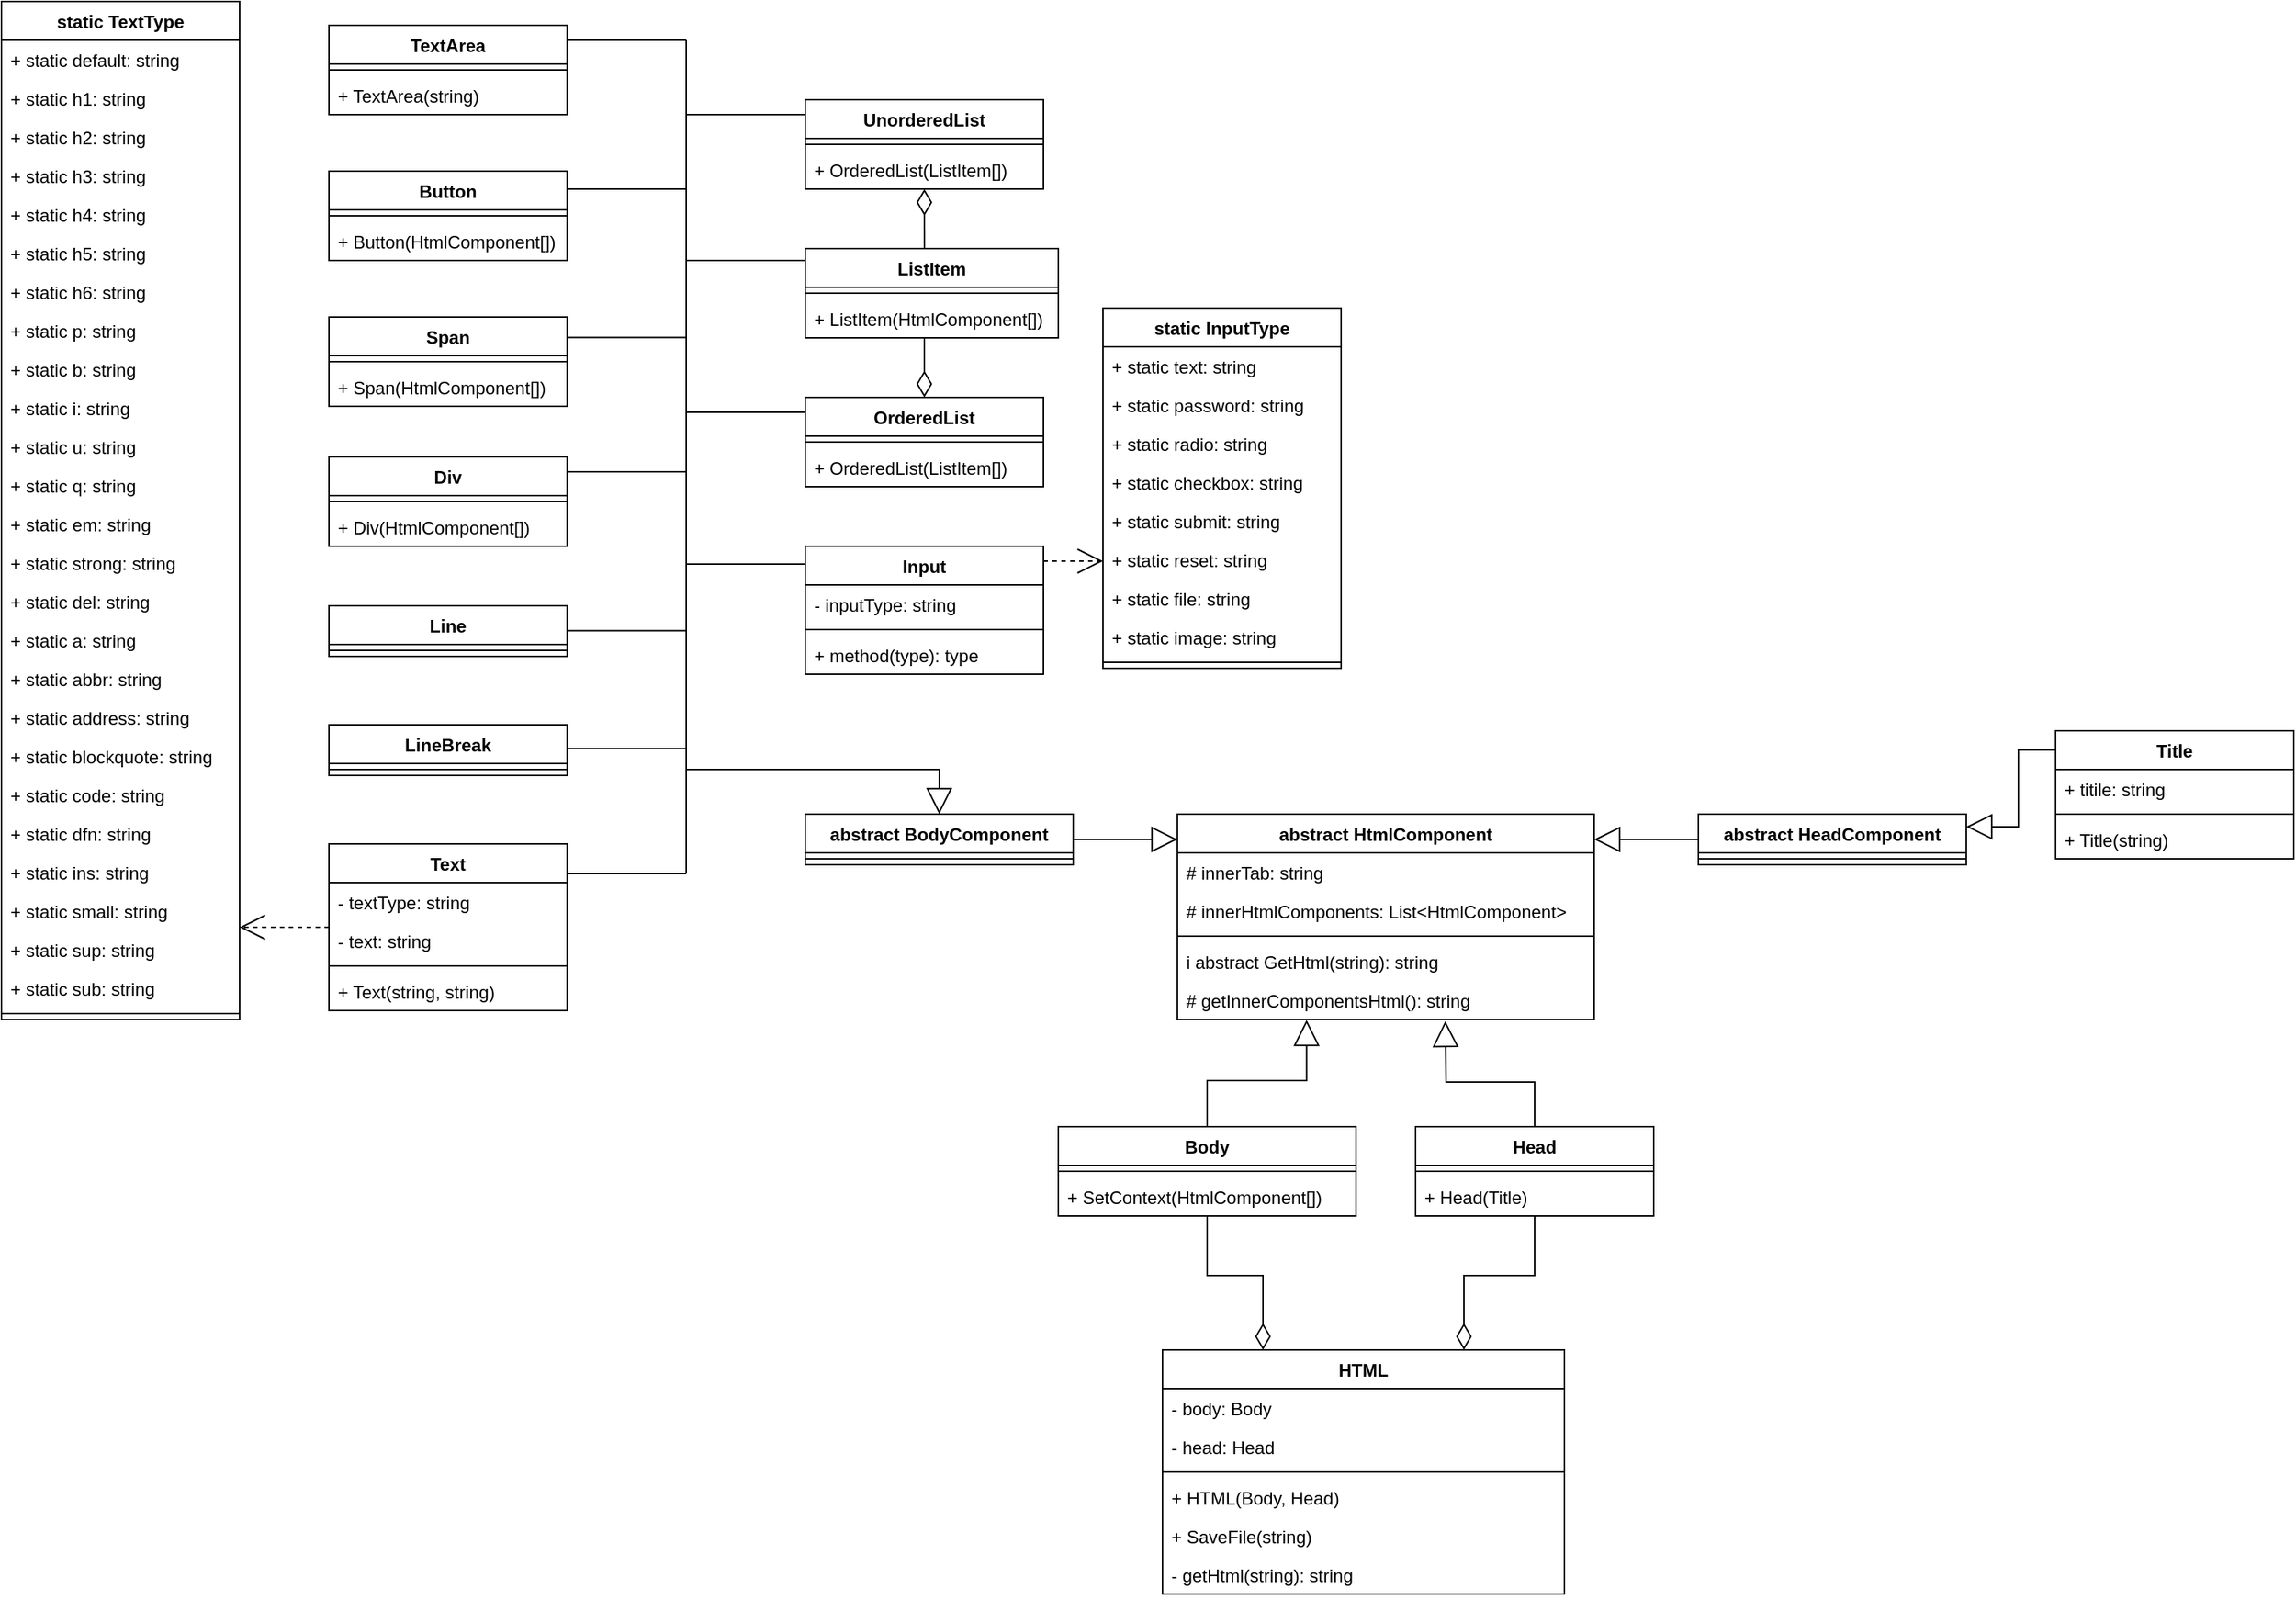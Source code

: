 <mxfile version="16.5.1" type="device"><diagram id="7qQ1JQrHntEopkOrLdUT" name="Страница 1"><mxGraphModel dx="1837" dy="1428" grid="1" gridSize="10" guides="1" tooltips="1" connect="1" arrows="1" fold="1" page="1" pageScale="1" pageWidth="3300" pageHeight="2339" math="0" shadow="0"><root><mxCell id="0"/><mxCell id="1" parent="0"/><mxCell id="wkUuDcJiOG_BlgrnTjRJ-1" value="HTML" style="swimlane;fontStyle=1;align=center;verticalAlign=top;childLayout=stackLayout;horizontal=1;startSize=26;horizontalStack=0;resizeParent=1;resizeParentMax=0;resizeLast=0;collapsible=1;marginBottom=0;" parent="1" vertex="1"><mxGeometry x="1640" y="1416" width="270" height="164" as="geometry"/></mxCell><mxCell id="wkUuDcJiOG_BlgrnTjRJ-2" value="- body: Body" style="text;strokeColor=none;fillColor=none;align=left;verticalAlign=top;spacingLeft=4;spacingRight=4;overflow=hidden;rotatable=0;points=[[0,0.5],[1,0.5]];portConstraint=eastwest;" parent="wkUuDcJiOG_BlgrnTjRJ-1" vertex="1"><mxGeometry y="26" width="270" height="26" as="geometry"/></mxCell><mxCell id="DT2rp2AE06CG0VpWR-Td-6" value="- head: Head" style="text;strokeColor=none;fillColor=none;align=left;verticalAlign=top;spacingLeft=4;spacingRight=4;overflow=hidden;rotatable=0;points=[[0,0.5],[1,0.5]];portConstraint=eastwest;" parent="wkUuDcJiOG_BlgrnTjRJ-1" vertex="1"><mxGeometry y="52" width="270" height="26" as="geometry"/></mxCell><mxCell id="wkUuDcJiOG_BlgrnTjRJ-3" value="" style="line;strokeWidth=1;fillColor=none;align=left;verticalAlign=middle;spacingTop=-1;spacingLeft=3;spacingRight=3;rotatable=0;labelPosition=right;points=[];portConstraint=eastwest;" parent="wkUuDcJiOG_BlgrnTjRJ-1" vertex="1"><mxGeometry y="78" width="270" height="8" as="geometry"/></mxCell><mxCell id="wkUuDcJiOG_BlgrnTjRJ-4" value="+ HTML(Body, Head)" style="text;strokeColor=none;fillColor=none;align=left;verticalAlign=top;spacingLeft=4;spacingRight=4;overflow=hidden;rotatable=0;points=[[0,0.5],[1,0.5]];portConstraint=eastwest;" parent="wkUuDcJiOG_BlgrnTjRJ-1" vertex="1"><mxGeometry y="86" width="270" height="26" as="geometry"/></mxCell><mxCell id="wkUuDcJiOG_BlgrnTjRJ-14" value="+ SaveFile(string)" style="text;strokeColor=none;fillColor=none;align=left;verticalAlign=top;spacingLeft=4;spacingRight=4;overflow=hidden;rotatable=0;points=[[0,0.5],[1,0.5]];portConstraint=eastwest;" parent="wkUuDcJiOG_BlgrnTjRJ-1" vertex="1"><mxGeometry y="112" width="270" height="26" as="geometry"/></mxCell><mxCell id="DT2rp2AE06CG0VpWR-Td-7" value="- getHtml(string): string" style="text;strokeColor=none;fillColor=none;align=left;verticalAlign=top;spacingLeft=4;spacingRight=4;overflow=hidden;rotatable=0;points=[[0,0.5],[1,0.5]];portConstraint=eastwest;" parent="wkUuDcJiOG_BlgrnTjRJ-1" vertex="1"><mxGeometry y="138" width="270" height="26" as="geometry"/></mxCell><mxCell id="wkUuDcJiOG_BlgrnTjRJ-5" value="abstract HtmlComponent" style="swimlane;fontStyle=1;align=center;verticalAlign=top;childLayout=stackLayout;horizontal=1;startSize=26;horizontalStack=0;resizeParent=1;resizeParentMax=0;resizeLast=0;collapsible=1;marginBottom=0;" parent="1" vertex="1"><mxGeometry x="1650" y="1056" width="280" height="138" as="geometry"/></mxCell><mxCell id="wkUuDcJiOG_BlgrnTjRJ-6" value="# innerTab: string" style="text;strokeColor=none;fillColor=none;align=left;verticalAlign=top;spacingLeft=4;spacingRight=4;overflow=hidden;rotatable=0;points=[[0,0.5],[1,0.5]];portConstraint=eastwest;" parent="wkUuDcJiOG_BlgrnTjRJ-5" vertex="1"><mxGeometry y="26" width="280" height="26" as="geometry"/></mxCell><mxCell id="DT2rp2AE06CG0VpWR-Td-3" value="# innerHtmlComponents: List&lt;HtmlComponent&gt;" style="text;strokeColor=none;fillColor=none;align=left;verticalAlign=top;spacingLeft=4;spacingRight=4;overflow=hidden;rotatable=0;points=[[0,0.5],[1,0.5]];portConstraint=eastwest;" parent="wkUuDcJiOG_BlgrnTjRJ-5" vertex="1"><mxGeometry y="52" width="280" height="26" as="geometry"/></mxCell><mxCell id="wkUuDcJiOG_BlgrnTjRJ-7" value="" style="line;strokeWidth=1;fillColor=none;align=left;verticalAlign=middle;spacingTop=-1;spacingLeft=3;spacingRight=3;rotatable=0;labelPosition=right;points=[];portConstraint=eastwest;" parent="wkUuDcJiOG_BlgrnTjRJ-5" vertex="1"><mxGeometry y="78" width="280" height="8" as="geometry"/></mxCell><mxCell id="wkUuDcJiOG_BlgrnTjRJ-8" value="i abstract GetHtml(string): string" style="text;strokeColor=none;fillColor=none;align=left;verticalAlign=top;spacingLeft=4;spacingRight=4;overflow=hidden;rotatable=0;points=[[0,0.5],[1,0.5]];portConstraint=eastwest;" parent="wkUuDcJiOG_BlgrnTjRJ-5" vertex="1"><mxGeometry y="86" width="280" height="26" as="geometry"/></mxCell><mxCell id="DT2rp2AE06CG0VpWR-Td-4" value="# getInnerComponentsHtml(): string" style="text;strokeColor=none;fillColor=none;align=left;verticalAlign=top;spacingLeft=4;spacingRight=4;overflow=hidden;rotatable=0;points=[[0,0.5],[1,0.5]];portConstraint=eastwest;" parent="wkUuDcJiOG_BlgrnTjRJ-5" vertex="1"><mxGeometry y="112" width="280" height="26" as="geometry"/></mxCell><mxCell id="wkUuDcJiOG_BlgrnTjRJ-9" value="Button" style="swimlane;fontStyle=1;align=center;verticalAlign=top;childLayout=stackLayout;horizontal=1;startSize=26;horizontalStack=0;resizeParent=1;resizeParentMax=0;resizeLast=0;collapsible=1;marginBottom=0;" parent="1" vertex="1"><mxGeometry x="1080" y="624" width="160" height="60" as="geometry"/></mxCell><mxCell id="wkUuDcJiOG_BlgrnTjRJ-11" value="" style="line;strokeWidth=1;fillColor=none;align=left;verticalAlign=middle;spacingTop=-1;spacingLeft=3;spacingRight=3;rotatable=0;labelPosition=right;points=[];portConstraint=eastwest;" parent="wkUuDcJiOG_BlgrnTjRJ-9" vertex="1"><mxGeometry y="26" width="160" height="8" as="geometry"/></mxCell><mxCell id="wkUuDcJiOG_BlgrnTjRJ-12" value="+ Button(HtmlComponent[])" style="text;strokeColor=none;fillColor=none;align=left;verticalAlign=top;spacingLeft=4;spacingRight=4;overflow=hidden;rotatable=0;points=[[0,0.5],[1,0.5]];portConstraint=eastwest;" parent="wkUuDcJiOG_BlgrnTjRJ-9" vertex="1"><mxGeometry y="34" width="160" height="26" as="geometry"/></mxCell><mxCell id="DT2rp2AE06CG0VpWR-Td-51" style="edgeStyle=orthogonalEdgeStyle;rounded=0;orthogonalLoop=1;jettySize=auto;html=1;entryX=0.25;entryY=0;entryDx=0;entryDy=0;endArrow=diamondThin;endFill=0;startSize=15;endSize=15;" parent="1" source="DT2rp2AE06CG0VpWR-Td-8" target="wkUuDcJiOG_BlgrnTjRJ-1" edge="1"><mxGeometry relative="1" as="geometry"/></mxCell><mxCell id="BFlzg-faqgpSAwEhUF11-7" style="edgeStyle=orthogonalEdgeStyle;rounded=0;orthogonalLoop=1;jettySize=auto;html=1;entryX=0.31;entryY=1.011;entryDx=0;entryDy=0;entryPerimeter=0;endArrow=block;endFill=0;startSize=15;endSize=15;" edge="1" parent="1" source="DT2rp2AE06CG0VpWR-Td-8" target="DT2rp2AE06CG0VpWR-Td-4"><mxGeometry relative="1" as="geometry"/></mxCell><mxCell id="DT2rp2AE06CG0VpWR-Td-8" value="Body" style="swimlane;fontStyle=1;align=center;verticalAlign=top;childLayout=stackLayout;horizontal=1;startSize=26;horizontalStack=0;resizeParent=1;resizeParentMax=0;resizeLast=0;collapsible=1;marginBottom=0;" parent="1" vertex="1"><mxGeometry x="1570" y="1266" width="200" height="60" as="geometry"/></mxCell><mxCell id="DT2rp2AE06CG0VpWR-Td-10" value="" style="line;strokeWidth=1;fillColor=none;align=left;verticalAlign=middle;spacingTop=-1;spacingLeft=3;spacingRight=3;rotatable=0;labelPosition=right;points=[];portConstraint=eastwest;" parent="DT2rp2AE06CG0VpWR-Td-8" vertex="1"><mxGeometry y="26" width="200" height="8" as="geometry"/></mxCell><mxCell id="DT2rp2AE06CG0VpWR-Td-11" value="+ SetContext(HtmlComponent[])" style="text;strokeColor=none;fillColor=none;align=left;verticalAlign=top;spacingLeft=4;spacingRight=4;overflow=hidden;rotatable=0;points=[[0,0.5],[1,0.5]];portConstraint=eastwest;" parent="DT2rp2AE06CG0VpWR-Td-8" vertex="1"><mxGeometry y="34" width="200" height="26" as="geometry"/></mxCell><mxCell id="DT2rp2AE06CG0VpWR-Td-52" style="edgeStyle=orthogonalEdgeStyle;rounded=0;orthogonalLoop=1;jettySize=auto;html=1;entryX=0.75;entryY=0;entryDx=0;entryDy=0;endArrow=diamondThin;endFill=0;startSize=15;endSize=15;" parent="1" source="DT2rp2AE06CG0VpWR-Td-13" target="wkUuDcJiOG_BlgrnTjRJ-1" edge="1"><mxGeometry relative="1" as="geometry"/></mxCell><mxCell id="BFlzg-faqgpSAwEhUF11-8" style="edgeStyle=orthogonalEdgeStyle;rounded=0;orthogonalLoop=1;jettySize=auto;html=1;endArrow=block;endFill=0;startSize=15;endSize=15;" edge="1" parent="1" source="DT2rp2AE06CG0VpWR-Td-13"><mxGeometry relative="1" as="geometry"><mxPoint x="1830" y="1195" as="targetPoint"/></mxGeometry></mxCell><mxCell id="DT2rp2AE06CG0VpWR-Td-13" value="Head" style="swimlane;fontStyle=1;align=center;verticalAlign=top;childLayout=stackLayout;horizontal=1;startSize=26;horizontalStack=0;resizeParent=1;resizeParentMax=0;resizeLast=0;collapsible=1;marginBottom=0;" parent="1" vertex="1"><mxGeometry x="1810" y="1266" width="160" height="60" as="geometry"/></mxCell><mxCell id="DT2rp2AE06CG0VpWR-Td-15" value="" style="line;strokeWidth=1;fillColor=none;align=left;verticalAlign=middle;spacingTop=-1;spacingLeft=3;spacingRight=3;rotatable=0;labelPosition=right;points=[];portConstraint=eastwest;" parent="DT2rp2AE06CG0VpWR-Td-13" vertex="1"><mxGeometry y="26" width="160" height="8" as="geometry"/></mxCell><mxCell id="cfumH8Me2yMOUJsv7lcW-88" value="+ Head(Title)" style="text;strokeColor=none;fillColor=none;align=left;verticalAlign=top;spacingLeft=4;spacingRight=4;overflow=hidden;rotatable=0;points=[[0,0.5],[1,0.5]];portConstraint=eastwest;" parent="DT2rp2AE06CG0VpWR-Td-13" vertex="1"><mxGeometry y="34" width="160" height="26" as="geometry"/></mxCell><mxCell id="BFlzg-faqgpSAwEhUF11-11" style="edgeStyle=orthogonalEdgeStyle;rounded=0;orthogonalLoop=1;jettySize=auto;html=1;entryX=1;entryY=0.923;entryDx=0;entryDy=0;entryPerimeter=0;endArrow=open;endFill=0;startSize=15;endSize=15;dashed=1;" edge="1" parent="1" source="DT2rp2AE06CG0VpWR-Td-37" target="cfumH8Me2yMOUJsv7lcW-59"><mxGeometry relative="1" as="geometry"/></mxCell><mxCell id="DT2rp2AE06CG0VpWR-Td-37" value="Text" style="swimlane;fontStyle=1;align=center;verticalAlign=top;childLayout=stackLayout;horizontal=1;startSize=26;horizontalStack=0;resizeParent=1;resizeParentMax=0;resizeLast=0;collapsible=1;marginBottom=0;" parent="1" vertex="1"><mxGeometry x="1080" y="1076" width="160" height="112" as="geometry"/></mxCell><mxCell id="DT2rp2AE06CG0VpWR-Td-38" value="- textType: string" style="text;strokeColor=none;fillColor=none;align=left;verticalAlign=top;spacingLeft=4;spacingRight=4;overflow=hidden;rotatable=0;points=[[0,0.5],[1,0.5]];portConstraint=eastwest;" parent="DT2rp2AE06CG0VpWR-Td-37" vertex="1"><mxGeometry y="26" width="160" height="26" as="geometry"/></mxCell><mxCell id="DT2rp2AE06CG0VpWR-Td-41" value="- text: string" style="text;strokeColor=none;fillColor=none;align=left;verticalAlign=top;spacingLeft=4;spacingRight=4;overflow=hidden;rotatable=0;points=[[0,0.5],[1,0.5]];portConstraint=eastwest;" parent="DT2rp2AE06CG0VpWR-Td-37" vertex="1"><mxGeometry y="52" width="160" height="26" as="geometry"/></mxCell><mxCell id="DT2rp2AE06CG0VpWR-Td-39" value="" style="line;strokeWidth=1;fillColor=none;align=left;verticalAlign=middle;spacingTop=-1;spacingLeft=3;spacingRight=3;rotatable=0;labelPosition=right;points=[];portConstraint=eastwest;" parent="DT2rp2AE06CG0VpWR-Td-37" vertex="1"><mxGeometry y="78" width="160" height="8" as="geometry"/></mxCell><mxCell id="DT2rp2AE06CG0VpWR-Td-40" value="+ Text(string, string)" style="text;strokeColor=none;fillColor=none;align=left;verticalAlign=top;spacingLeft=4;spacingRight=4;overflow=hidden;rotatable=0;points=[[0,0.5],[1,0.5]];portConstraint=eastwest;" parent="DT2rp2AE06CG0VpWR-Td-37" vertex="1"><mxGeometry y="86" width="160" height="26" as="geometry"/></mxCell><mxCell id="DT2rp2AE06CG0VpWR-Td-43" value="static TextType" style="swimlane;fontStyle=1;align=center;verticalAlign=top;childLayout=stackLayout;horizontal=1;startSize=26;horizontalStack=0;resizeParent=1;resizeParentMax=0;resizeLast=0;collapsible=1;marginBottom=0;" parent="1" vertex="1"><mxGeometry x="860" y="510" width="160" height="684" as="geometry"/></mxCell><mxCell id="cfumH8Me2yMOUJsv7lcW-2" value="+ static default: string" style="text;strokeColor=none;fillColor=none;align=left;verticalAlign=top;spacingLeft=4;spacingRight=4;overflow=hidden;rotatable=0;points=[[0,0.5],[1,0.5]];portConstraint=eastwest;" parent="DT2rp2AE06CG0VpWR-Td-43" vertex="1"><mxGeometry y="26" width="160" height="26" as="geometry"/></mxCell><mxCell id="cfumH8Me2yMOUJsv7lcW-27" value="+ static h1: string" style="text;strokeColor=none;fillColor=none;align=left;verticalAlign=top;spacingLeft=4;spacingRight=4;overflow=hidden;rotatable=0;points=[[0,0.5],[1,0.5]];portConstraint=eastwest;" parent="DT2rp2AE06CG0VpWR-Td-43" vertex="1"><mxGeometry y="52" width="160" height="26" as="geometry"/></mxCell><mxCell id="cfumH8Me2yMOUJsv7lcW-26" value="+ static h2: string" style="text;strokeColor=none;fillColor=none;align=left;verticalAlign=top;spacingLeft=4;spacingRight=4;overflow=hidden;rotatable=0;points=[[0,0.5],[1,0.5]];portConstraint=eastwest;" parent="DT2rp2AE06CG0VpWR-Td-43" vertex="1"><mxGeometry y="78" width="160" height="26" as="geometry"/></mxCell><mxCell id="cfumH8Me2yMOUJsv7lcW-25" value="+ static h3: string" style="text;strokeColor=none;fillColor=none;align=left;verticalAlign=top;spacingLeft=4;spacingRight=4;overflow=hidden;rotatable=0;points=[[0,0.5],[1,0.5]];portConstraint=eastwest;" parent="DT2rp2AE06CG0VpWR-Td-43" vertex="1"><mxGeometry y="104" width="160" height="26" as="geometry"/></mxCell><mxCell id="cfumH8Me2yMOUJsv7lcW-24" value="+ static h4: string" style="text;strokeColor=none;fillColor=none;align=left;verticalAlign=top;spacingLeft=4;spacingRight=4;overflow=hidden;rotatable=0;points=[[0,0.5],[1,0.5]];portConstraint=eastwest;" parent="DT2rp2AE06CG0VpWR-Td-43" vertex="1"><mxGeometry y="130" width="160" height="26" as="geometry"/></mxCell><mxCell id="cfumH8Me2yMOUJsv7lcW-23" value="+ static h5: string" style="text;strokeColor=none;fillColor=none;align=left;verticalAlign=top;spacingLeft=4;spacingRight=4;overflow=hidden;rotatable=0;points=[[0,0.5],[1,0.5]];portConstraint=eastwest;" parent="DT2rp2AE06CG0VpWR-Td-43" vertex="1"><mxGeometry y="156" width="160" height="26" as="geometry"/></mxCell><mxCell id="DT2rp2AE06CG0VpWR-Td-44" value="+ static h6: string" style="text;strokeColor=none;fillColor=none;align=left;verticalAlign=top;spacingLeft=4;spacingRight=4;overflow=hidden;rotatable=0;points=[[0,0.5],[1,0.5]];portConstraint=eastwest;" parent="DT2rp2AE06CG0VpWR-Td-43" vertex="1"><mxGeometry y="182" width="160" height="26" as="geometry"/></mxCell><mxCell id="DT2rp2AE06CG0VpWR-Td-47" value="+ static p: string" style="text;strokeColor=none;fillColor=none;align=left;verticalAlign=top;spacingLeft=4;spacingRight=4;overflow=hidden;rotatable=0;points=[[0,0.5],[1,0.5]];portConstraint=eastwest;" parent="DT2rp2AE06CG0VpWR-Td-43" vertex="1"><mxGeometry y="208" width="160" height="26" as="geometry"/></mxCell><mxCell id="cfumH8Me2yMOUJsv7lcW-7" value="+ static b: string" style="text;strokeColor=none;fillColor=none;align=left;verticalAlign=top;spacingLeft=4;spacingRight=4;overflow=hidden;rotatable=0;points=[[0,0.5],[1,0.5]];portConstraint=eastwest;" parent="DT2rp2AE06CG0VpWR-Td-43" vertex="1"><mxGeometry y="234" width="160" height="26" as="geometry"/></mxCell><mxCell id="cfumH8Me2yMOUJsv7lcW-58" value="+ static i: string" style="text;strokeColor=none;fillColor=none;align=left;verticalAlign=top;spacingLeft=4;spacingRight=4;overflow=hidden;rotatable=0;points=[[0,0.5],[1,0.5]];portConstraint=eastwest;" parent="DT2rp2AE06CG0VpWR-Td-43" vertex="1"><mxGeometry y="260" width="160" height="26" as="geometry"/></mxCell><mxCell id="cfumH8Me2yMOUJsv7lcW-71" value="+ static u: string" style="text;strokeColor=none;fillColor=none;align=left;verticalAlign=top;spacingLeft=4;spacingRight=4;overflow=hidden;rotatable=0;points=[[0,0.5],[1,0.5]];portConstraint=eastwest;" parent="DT2rp2AE06CG0VpWR-Td-43" vertex="1"><mxGeometry y="286" width="160" height="26" as="geometry"/></mxCell><mxCell id="cfumH8Me2yMOUJsv7lcW-31" value="+ static q: string" style="text;strokeColor=none;fillColor=none;align=left;verticalAlign=top;spacingLeft=4;spacingRight=4;overflow=hidden;rotatable=0;points=[[0,0.5],[1,0.5]];portConstraint=eastwest;" parent="DT2rp2AE06CG0VpWR-Td-43" vertex="1"><mxGeometry y="312" width="160" height="26" as="geometry"/></mxCell><mxCell id="DT2rp2AE06CG0VpWR-Td-48" value="+ static em: string" style="text;strokeColor=none;fillColor=none;align=left;verticalAlign=top;spacingLeft=4;spacingRight=4;overflow=hidden;rotatable=0;points=[[0,0.5],[1,0.5]];portConstraint=eastwest;" parent="DT2rp2AE06CG0VpWR-Td-43" vertex="1"><mxGeometry y="338" width="160" height="26" as="geometry"/></mxCell><mxCell id="cfumH8Me2yMOUJsv7lcW-60" value="+ static strong: string" style="text;strokeColor=none;fillColor=none;align=left;verticalAlign=top;spacingLeft=4;spacingRight=4;overflow=hidden;rotatable=0;points=[[0,0.5],[1,0.5]];portConstraint=eastwest;" parent="DT2rp2AE06CG0VpWR-Td-43" vertex="1"><mxGeometry y="364" width="160" height="26" as="geometry"/></mxCell><mxCell id="cfumH8Me2yMOUJsv7lcW-16" value="+ static del: string" style="text;strokeColor=none;fillColor=none;align=left;verticalAlign=top;spacingLeft=4;spacingRight=4;overflow=hidden;rotatable=0;points=[[0,0.5],[1,0.5]];portConstraint=eastwest;" parent="DT2rp2AE06CG0VpWR-Td-43" vertex="1"><mxGeometry y="390" width="160" height="26" as="geometry"/></mxCell><mxCell id="cfumH8Me2yMOUJsv7lcW-4" value="+ static a: string" style="text;strokeColor=none;fillColor=none;align=left;verticalAlign=top;spacingLeft=4;spacingRight=4;overflow=hidden;rotatable=0;points=[[0,0.5],[1,0.5]];portConstraint=eastwest;" parent="DT2rp2AE06CG0VpWR-Td-43" vertex="1"><mxGeometry y="416" width="160" height="26" as="geometry"/></mxCell><mxCell id="cfumH8Me2yMOUJsv7lcW-5" value="+ static abbr: string" style="text;strokeColor=none;fillColor=none;align=left;verticalAlign=top;spacingLeft=4;spacingRight=4;overflow=hidden;rotatable=0;points=[[0,0.5],[1,0.5]];portConstraint=eastwest;" parent="DT2rp2AE06CG0VpWR-Td-43" vertex="1"><mxGeometry y="442" width="160" height="26" as="geometry"/></mxCell><mxCell id="cfumH8Me2yMOUJsv7lcW-6" value="+ static address: string" style="text;strokeColor=none;fillColor=none;align=left;verticalAlign=top;spacingLeft=4;spacingRight=4;overflow=hidden;rotatable=0;points=[[0,0.5],[1,0.5]];portConstraint=eastwest;" parent="DT2rp2AE06CG0VpWR-Td-43" vertex="1"><mxGeometry y="468" width="160" height="26" as="geometry"/></mxCell><mxCell id="cfumH8Me2yMOUJsv7lcW-8" value="+ static blockquote: string" style="text;strokeColor=none;fillColor=none;align=left;verticalAlign=top;spacingLeft=4;spacingRight=4;overflow=hidden;rotatable=0;points=[[0,0.5],[1,0.5]];portConstraint=eastwest;" parent="DT2rp2AE06CG0VpWR-Td-43" vertex="1"><mxGeometry y="494" width="160" height="26" as="geometry"/></mxCell><mxCell id="cfumH8Me2yMOUJsv7lcW-15" value="+ static code: string" style="text;strokeColor=none;fillColor=none;align=left;verticalAlign=top;spacingLeft=4;spacingRight=4;overflow=hidden;rotatable=0;points=[[0,0.5],[1,0.5]];portConstraint=eastwest;" parent="DT2rp2AE06CG0VpWR-Td-43" vertex="1"><mxGeometry y="520" width="160" height="26" as="geometry"/></mxCell><mxCell id="cfumH8Me2yMOUJsv7lcW-49" value="+ static dfn: string" style="text;strokeColor=none;fillColor=none;align=left;verticalAlign=top;spacingLeft=4;spacingRight=4;overflow=hidden;rotatable=0;points=[[0,0.5],[1,0.5]];portConstraint=eastwest;" parent="DT2rp2AE06CG0VpWR-Td-43" vertex="1"><mxGeometry y="546" width="160" height="26" as="geometry"/></mxCell><mxCell id="cfumH8Me2yMOUJsv7lcW-22" value="+ static ins: string" style="text;strokeColor=none;fillColor=none;align=left;verticalAlign=top;spacingLeft=4;spacingRight=4;overflow=hidden;rotatable=0;points=[[0,0.5],[1,0.5]];portConstraint=eastwest;" parent="DT2rp2AE06CG0VpWR-Td-43" vertex="1"><mxGeometry y="572" width="160" height="26" as="geometry"/></mxCell><mxCell id="cfumH8Me2yMOUJsv7lcW-59" value="+ static small: string" style="text;strokeColor=none;fillColor=none;align=left;verticalAlign=top;spacingLeft=4;spacingRight=4;overflow=hidden;rotatable=0;points=[[0,0.5],[1,0.5]];portConstraint=eastwest;" parent="DT2rp2AE06CG0VpWR-Td-43" vertex="1"><mxGeometry y="598" width="160" height="26" as="geometry"/></mxCell><mxCell id="cfumH8Me2yMOUJsv7lcW-65" value="+ static sup: string" style="text;strokeColor=none;fillColor=none;align=left;verticalAlign=top;spacingLeft=4;spacingRight=4;overflow=hidden;rotatable=0;points=[[0,0.5],[1,0.5]];portConstraint=eastwest;" parent="DT2rp2AE06CG0VpWR-Td-43" vertex="1"><mxGeometry y="624" width="160" height="26" as="geometry"/></mxCell><mxCell id="cfumH8Me2yMOUJsv7lcW-66" value="+ static sub: string" style="text;strokeColor=none;fillColor=none;align=left;verticalAlign=top;spacingLeft=4;spacingRight=4;overflow=hidden;rotatable=0;points=[[0,0.5],[1,0.5]];portConstraint=eastwest;" parent="DT2rp2AE06CG0VpWR-Td-43" vertex="1"><mxGeometry y="650" width="160" height="26" as="geometry"/></mxCell><mxCell id="DT2rp2AE06CG0VpWR-Td-45" value="" style="line;strokeWidth=1;fillColor=none;align=left;verticalAlign=middle;spacingTop=-1;spacingLeft=3;spacingRight=3;rotatable=0;labelPosition=right;points=[];portConstraint=eastwest;" parent="DT2rp2AE06CG0VpWR-Td-43" vertex="1"><mxGeometry y="676" width="160" height="8" as="geometry"/></mxCell><mxCell id="cfumH8Me2yMOUJsv7lcW-9" value="LineBreak" style="swimlane;fontStyle=1;align=center;verticalAlign=top;childLayout=stackLayout;horizontal=1;startSize=26;horizontalStack=0;resizeParent=1;resizeParentMax=0;resizeLast=0;collapsible=1;marginBottom=0;" parent="1" vertex="1"><mxGeometry x="1080" y="996" width="160" height="34" as="geometry"/></mxCell><mxCell id="cfumH8Me2yMOUJsv7lcW-11" value="" style="line;strokeWidth=1;fillColor=none;align=left;verticalAlign=middle;spacingTop=-1;spacingLeft=3;spacingRight=3;rotatable=0;labelPosition=right;points=[];portConstraint=eastwest;" parent="cfumH8Me2yMOUJsv7lcW-9" vertex="1"><mxGeometry y="26" width="160" height="8" as="geometry"/></mxCell><mxCell id="cfumH8Me2yMOUJsv7lcW-17" value="Div" style="swimlane;fontStyle=1;align=center;verticalAlign=top;childLayout=stackLayout;horizontal=1;startSize=26;horizontalStack=0;resizeParent=1;resizeParentMax=0;resizeLast=0;collapsible=1;marginBottom=0;" parent="1" vertex="1"><mxGeometry x="1080" y="816" width="160" height="60" as="geometry"/></mxCell><mxCell id="cfumH8Me2yMOUJsv7lcW-19" value="" style="line;strokeWidth=1;fillColor=none;align=left;verticalAlign=middle;spacingTop=-1;spacingLeft=3;spacingRight=3;rotatable=0;labelPosition=right;points=[];portConstraint=eastwest;" parent="cfumH8Me2yMOUJsv7lcW-17" vertex="1"><mxGeometry y="26" width="160" height="8" as="geometry"/></mxCell><mxCell id="cfumH8Me2yMOUJsv7lcW-20" value="+ Div(HtmlComponent[])" style="text;strokeColor=none;fillColor=none;align=left;verticalAlign=top;spacingLeft=4;spacingRight=4;overflow=hidden;rotatable=0;points=[[0,0.5],[1,0.5]];portConstraint=eastwest;" parent="cfumH8Me2yMOUJsv7lcW-17" vertex="1"><mxGeometry y="34" width="160" height="26" as="geometry"/></mxCell><mxCell id="cfumH8Me2yMOUJsv7lcW-28" value="Line" style="swimlane;fontStyle=1;align=center;verticalAlign=top;childLayout=stackLayout;horizontal=1;startSize=26;horizontalStack=0;resizeParent=1;resizeParentMax=0;resizeLast=0;collapsible=1;marginBottom=0;" parent="1" vertex="1"><mxGeometry x="1080" y="916" width="160" height="34" as="geometry"/></mxCell><mxCell id="cfumH8Me2yMOUJsv7lcW-29" value="" style="line;strokeWidth=1;fillColor=none;align=left;verticalAlign=middle;spacingTop=-1;spacingLeft=3;spacingRight=3;rotatable=0;labelPosition=right;points=[];portConstraint=eastwest;" parent="cfumH8Me2yMOUJsv7lcW-28" vertex="1"><mxGeometry y="26" width="160" height="8" as="geometry"/></mxCell><mxCell id="cfumH8Me2yMOUJsv7lcW-32" value="Input" style="swimlane;fontStyle=1;align=center;verticalAlign=top;childLayout=stackLayout;horizontal=1;startSize=26;horizontalStack=0;resizeParent=1;resizeParentMax=0;resizeLast=0;collapsible=1;marginBottom=0;" parent="1" vertex="1"><mxGeometry x="1400" y="876" width="160" height="86" as="geometry"/></mxCell><mxCell id="cfumH8Me2yMOUJsv7lcW-33" value="- inputType: string" style="text;strokeColor=none;fillColor=none;align=left;verticalAlign=top;spacingLeft=4;spacingRight=4;overflow=hidden;rotatable=0;points=[[0,0.5],[1,0.5]];portConstraint=eastwest;" parent="cfumH8Me2yMOUJsv7lcW-32" vertex="1"><mxGeometry y="26" width="160" height="26" as="geometry"/></mxCell><mxCell id="cfumH8Me2yMOUJsv7lcW-34" value="" style="line;strokeWidth=1;fillColor=none;align=left;verticalAlign=middle;spacingTop=-1;spacingLeft=3;spacingRight=3;rotatable=0;labelPosition=right;points=[];portConstraint=eastwest;" parent="cfumH8Me2yMOUJsv7lcW-32" vertex="1"><mxGeometry y="52" width="160" height="8" as="geometry"/></mxCell><mxCell id="cfumH8Me2yMOUJsv7lcW-35" value="+ method(type): type" style="text;strokeColor=none;fillColor=none;align=left;verticalAlign=top;spacingLeft=4;spacingRight=4;overflow=hidden;rotatable=0;points=[[0,0.5],[1,0.5]];portConstraint=eastwest;" parent="cfumH8Me2yMOUJsv7lcW-32" vertex="1"><mxGeometry y="60" width="160" height="26" as="geometry"/></mxCell><mxCell id="cfumH8Me2yMOUJsv7lcW-36" value="static InputType" style="swimlane;fontStyle=1;align=center;verticalAlign=top;childLayout=stackLayout;horizontal=1;startSize=26;horizontalStack=0;resizeParent=1;resizeParentMax=0;resizeLast=0;collapsible=1;marginBottom=0;" parent="1" vertex="1"><mxGeometry x="1600" y="716" width="160" height="242" as="geometry"/></mxCell><mxCell id="cfumH8Me2yMOUJsv7lcW-37" value="+ static text: string" style="text;strokeColor=none;fillColor=none;align=left;verticalAlign=top;spacingLeft=4;spacingRight=4;overflow=hidden;rotatable=0;points=[[0,0.5],[1,0.5]];portConstraint=eastwest;" parent="cfumH8Me2yMOUJsv7lcW-36" vertex="1"><mxGeometry y="26" width="160" height="26" as="geometry"/></mxCell><mxCell id="cfumH8Me2yMOUJsv7lcW-40" value="+ static password: string" style="text;strokeColor=none;fillColor=none;align=left;verticalAlign=top;spacingLeft=4;spacingRight=4;overflow=hidden;rotatable=0;points=[[0,0.5],[1,0.5]];portConstraint=eastwest;" parent="cfumH8Me2yMOUJsv7lcW-36" vertex="1"><mxGeometry y="52" width="160" height="26" as="geometry"/></mxCell><mxCell id="cfumH8Me2yMOUJsv7lcW-41" value="+ static radio: string" style="text;strokeColor=none;fillColor=none;align=left;verticalAlign=top;spacingLeft=4;spacingRight=4;overflow=hidden;rotatable=0;points=[[0,0.5],[1,0.5]];portConstraint=eastwest;" parent="cfumH8Me2yMOUJsv7lcW-36" vertex="1"><mxGeometry y="78" width="160" height="26" as="geometry"/></mxCell><mxCell id="cfumH8Me2yMOUJsv7lcW-42" value="+ static checkbox: string" style="text;strokeColor=none;fillColor=none;align=left;verticalAlign=top;spacingLeft=4;spacingRight=4;overflow=hidden;rotatable=0;points=[[0,0.5],[1,0.5]];portConstraint=eastwest;" parent="cfumH8Me2yMOUJsv7lcW-36" vertex="1"><mxGeometry y="104" width="160" height="26" as="geometry"/></mxCell><mxCell id="cfumH8Me2yMOUJsv7lcW-43" value="+ static submit: string" style="text;strokeColor=none;fillColor=none;align=left;verticalAlign=top;spacingLeft=4;spacingRight=4;overflow=hidden;rotatable=0;points=[[0,0.5],[1,0.5]];portConstraint=eastwest;" parent="cfumH8Me2yMOUJsv7lcW-36" vertex="1"><mxGeometry y="130" width="160" height="26" as="geometry"/></mxCell><mxCell id="cfumH8Me2yMOUJsv7lcW-44" value="+ static reset: string" style="text;strokeColor=none;fillColor=none;align=left;verticalAlign=top;spacingLeft=4;spacingRight=4;overflow=hidden;rotatable=0;points=[[0,0.5],[1,0.5]];portConstraint=eastwest;" parent="cfumH8Me2yMOUJsv7lcW-36" vertex="1"><mxGeometry y="156" width="160" height="26" as="geometry"/></mxCell><mxCell id="cfumH8Me2yMOUJsv7lcW-45" value="+ static file: string" style="text;strokeColor=none;fillColor=none;align=left;verticalAlign=top;spacingLeft=4;spacingRight=4;overflow=hidden;rotatable=0;points=[[0,0.5],[1,0.5]];portConstraint=eastwest;" parent="cfumH8Me2yMOUJsv7lcW-36" vertex="1"><mxGeometry y="182" width="160" height="26" as="geometry"/></mxCell><mxCell id="cfumH8Me2yMOUJsv7lcW-46" value="+ static image: string" style="text;strokeColor=none;fillColor=none;align=left;verticalAlign=top;spacingLeft=4;spacingRight=4;overflow=hidden;rotatable=0;points=[[0,0.5],[1,0.5]];portConstraint=eastwest;" parent="cfumH8Me2yMOUJsv7lcW-36" vertex="1"><mxGeometry y="208" width="160" height="26" as="geometry"/></mxCell><mxCell id="cfumH8Me2yMOUJsv7lcW-38" value="" style="line;strokeWidth=1;fillColor=none;align=left;verticalAlign=middle;spacingTop=-1;spacingLeft=3;spacingRight=3;rotatable=0;labelPosition=right;points=[];portConstraint=eastwest;" parent="cfumH8Me2yMOUJsv7lcW-36" vertex="1"><mxGeometry y="234" width="160" height="8" as="geometry"/></mxCell><mxCell id="cfumH8Me2yMOUJsv7lcW-50" value="OrderedList" style="swimlane;fontStyle=1;align=center;verticalAlign=top;childLayout=stackLayout;horizontal=1;startSize=26;horizontalStack=0;resizeParent=1;resizeParentMax=0;resizeLast=0;collapsible=1;marginBottom=0;" parent="1" vertex="1"><mxGeometry x="1400" y="776" width="160" height="60" as="geometry"/></mxCell><mxCell id="cfumH8Me2yMOUJsv7lcW-52" value="" style="line;strokeWidth=1;fillColor=none;align=left;verticalAlign=middle;spacingTop=-1;spacingLeft=3;spacingRight=3;rotatable=0;labelPosition=right;points=[];portConstraint=eastwest;" parent="cfumH8Me2yMOUJsv7lcW-50" vertex="1"><mxGeometry y="26" width="160" height="8" as="geometry"/></mxCell><mxCell id="cfumH8Me2yMOUJsv7lcW-53" value="+ OrderedList(ListItem[])" style="text;strokeColor=none;fillColor=none;align=left;verticalAlign=top;spacingLeft=4;spacingRight=4;overflow=hidden;rotatable=0;points=[[0,0.5],[1,0.5]];portConstraint=eastwest;" parent="cfumH8Me2yMOUJsv7lcW-50" vertex="1"><mxGeometry y="34" width="160" height="26" as="geometry"/></mxCell><mxCell id="cfumH8Me2yMOUJsv7lcW-80" style="edgeStyle=orthogonalEdgeStyle;rounded=0;orthogonalLoop=1;jettySize=auto;html=1;entryX=0.5;entryY=0;entryDx=0;entryDy=0;endArrow=diamondThin;endFill=0;endSize=15;" parent="1" source="cfumH8Me2yMOUJsv7lcW-54" target="cfumH8Me2yMOUJsv7lcW-50" edge="1"><mxGeometry relative="1" as="geometry"><Array as="points"><mxPoint x="1480" y="746"/><mxPoint x="1480" y="746"/></Array></mxGeometry></mxCell><mxCell id="cfumH8Me2yMOUJsv7lcW-81" style="edgeStyle=orthogonalEdgeStyle;rounded=0;orthogonalLoop=1;jettySize=auto;html=1;entryX=0.5;entryY=1;entryDx=0;entryDy=0;entryPerimeter=0;endArrow=diamondThin;endFill=0;endSize=15;exitX=0.471;exitY=-0.008;exitDx=0;exitDy=0;exitPerimeter=0;" parent="1" source="cfumH8Me2yMOUJsv7lcW-54" target="cfumH8Me2yMOUJsv7lcW-75" edge="1"><mxGeometry relative="1" as="geometry"/></mxCell><mxCell id="cfumH8Me2yMOUJsv7lcW-54" value="ListItem" style="swimlane;fontStyle=1;align=center;verticalAlign=top;childLayout=stackLayout;horizontal=1;startSize=26;horizontalStack=0;resizeParent=1;resizeParentMax=0;resizeLast=0;collapsible=1;marginBottom=0;" parent="1" vertex="1"><mxGeometry x="1400" y="676" width="170" height="60" as="geometry"/></mxCell><mxCell id="cfumH8Me2yMOUJsv7lcW-56" value="" style="line;strokeWidth=1;fillColor=none;align=left;verticalAlign=middle;spacingTop=-1;spacingLeft=3;spacingRight=3;rotatable=0;labelPosition=right;points=[];portConstraint=eastwest;" parent="cfumH8Me2yMOUJsv7lcW-54" vertex="1"><mxGeometry y="26" width="170" height="8" as="geometry"/></mxCell><mxCell id="cfumH8Me2yMOUJsv7lcW-57" value="+ ListItem(HtmlComponent[])" style="text;strokeColor=none;fillColor=none;align=left;verticalAlign=top;spacingLeft=4;spacingRight=4;overflow=hidden;rotatable=0;points=[[0,0.5],[1,0.5]];portConstraint=eastwest;" parent="cfumH8Me2yMOUJsv7lcW-54" vertex="1"><mxGeometry y="34" width="170" height="26" as="geometry"/></mxCell><mxCell id="cfumH8Me2yMOUJsv7lcW-61" value="Span" style="swimlane;fontStyle=1;align=center;verticalAlign=top;childLayout=stackLayout;horizontal=1;startSize=26;horizontalStack=0;resizeParent=1;resizeParentMax=0;resizeLast=0;collapsible=1;marginBottom=0;" parent="1" vertex="1"><mxGeometry x="1080" y="722" width="160" height="60" as="geometry"/></mxCell><mxCell id="cfumH8Me2yMOUJsv7lcW-62" value="" style="line;strokeWidth=1;fillColor=none;align=left;verticalAlign=middle;spacingTop=-1;spacingLeft=3;spacingRight=3;rotatable=0;labelPosition=right;points=[];portConstraint=eastwest;" parent="cfumH8Me2yMOUJsv7lcW-61" vertex="1"><mxGeometry y="26" width="160" height="8" as="geometry"/></mxCell><mxCell id="cfumH8Me2yMOUJsv7lcW-63" value="+ Span(HtmlComponent[])" style="text;strokeColor=none;fillColor=none;align=left;verticalAlign=top;spacingLeft=4;spacingRight=4;overflow=hidden;rotatable=0;points=[[0,0.5],[1,0.5]];portConstraint=eastwest;" parent="cfumH8Me2yMOUJsv7lcW-61" vertex="1"><mxGeometry y="34" width="160" height="26" as="geometry"/></mxCell><mxCell id="cfumH8Me2yMOUJsv7lcW-67" value="TextArea" style="swimlane;fontStyle=1;align=center;verticalAlign=top;childLayout=stackLayout;horizontal=1;startSize=26;horizontalStack=0;resizeParent=1;resizeParentMax=0;resizeLast=0;collapsible=1;marginBottom=0;" parent="1" vertex="1"><mxGeometry x="1080" y="526" width="160" height="60" as="geometry"/></mxCell><mxCell id="cfumH8Me2yMOUJsv7lcW-68" value="" style="line;strokeWidth=1;fillColor=none;align=left;verticalAlign=middle;spacingTop=-1;spacingLeft=3;spacingRight=3;rotatable=0;labelPosition=right;points=[];portConstraint=eastwest;" parent="cfumH8Me2yMOUJsv7lcW-67" vertex="1"><mxGeometry y="26" width="160" height="8" as="geometry"/></mxCell><mxCell id="cfumH8Me2yMOUJsv7lcW-69" value="+ TextArea(string)" style="text;strokeColor=none;fillColor=none;align=left;verticalAlign=top;spacingLeft=4;spacingRight=4;overflow=hidden;rotatable=0;points=[[0,0.5],[1,0.5]];portConstraint=eastwest;" parent="cfumH8Me2yMOUJsv7lcW-67" vertex="1"><mxGeometry y="34" width="160" height="26" as="geometry"/></mxCell><mxCell id="cfumH8Me2yMOUJsv7lcW-72" value="UnorderedList" style="swimlane;fontStyle=1;align=center;verticalAlign=top;childLayout=stackLayout;horizontal=1;startSize=26;horizontalStack=0;resizeParent=1;resizeParentMax=0;resizeLast=0;collapsible=1;marginBottom=0;" parent="1" vertex="1"><mxGeometry x="1400" y="576" width="160" height="60" as="geometry"/></mxCell><mxCell id="cfumH8Me2yMOUJsv7lcW-74" value="" style="line;strokeWidth=1;fillColor=none;align=left;verticalAlign=middle;spacingTop=-1;spacingLeft=3;spacingRight=3;rotatable=0;labelPosition=right;points=[];portConstraint=eastwest;" parent="cfumH8Me2yMOUJsv7lcW-72" vertex="1"><mxGeometry y="26" width="160" height="8" as="geometry"/></mxCell><mxCell id="cfumH8Me2yMOUJsv7lcW-75" value="+ OrderedList(ListItem[])" style="text;strokeColor=none;fillColor=none;align=left;verticalAlign=top;spacingLeft=4;spacingRight=4;overflow=hidden;rotatable=0;points=[[0,0.5],[1,0.5]];portConstraint=eastwest;" parent="cfumH8Me2yMOUJsv7lcW-72" vertex="1"><mxGeometry y="34" width="160" height="26" as="geometry"/></mxCell><mxCell id="BFlzg-faqgpSAwEhUF11-40" style="edgeStyle=orthogonalEdgeStyle;rounded=0;orthogonalLoop=1;jettySize=auto;html=1;entryX=1;entryY=0.25;entryDx=0;entryDy=0;endArrow=block;endFill=0;startSize=15;endSize=15;exitX=0.001;exitY=0.149;exitDx=0;exitDy=0;exitPerimeter=0;" edge="1" parent="1" source="cfumH8Me2yMOUJsv7lcW-83" target="BFlzg-faqgpSAwEhUF11-5"><mxGeometry relative="1" as="geometry"/></mxCell><mxCell id="cfumH8Me2yMOUJsv7lcW-83" value="Title" style="swimlane;fontStyle=1;align=center;verticalAlign=top;childLayout=stackLayout;horizontal=1;startSize=26;horizontalStack=0;resizeParent=1;resizeParentMax=0;resizeLast=0;collapsible=1;marginBottom=0;" parent="1" vertex="1"><mxGeometry x="2240" y="1000" width="160" height="86" as="geometry"/></mxCell><mxCell id="cfumH8Me2yMOUJsv7lcW-84" value="+ titile: string" style="text;strokeColor=none;fillColor=none;align=left;verticalAlign=top;spacingLeft=4;spacingRight=4;overflow=hidden;rotatable=0;points=[[0,0.5],[1,0.5]];portConstraint=eastwest;" parent="cfumH8Me2yMOUJsv7lcW-83" vertex="1"><mxGeometry y="26" width="160" height="26" as="geometry"/></mxCell><mxCell id="cfumH8Me2yMOUJsv7lcW-85" value="" style="line;strokeWidth=1;fillColor=none;align=left;verticalAlign=middle;spacingTop=-1;spacingLeft=3;spacingRight=3;rotatable=0;labelPosition=right;points=[];portConstraint=eastwest;" parent="cfumH8Me2yMOUJsv7lcW-83" vertex="1"><mxGeometry y="52" width="160" height="8" as="geometry"/></mxCell><mxCell id="cfumH8Me2yMOUJsv7lcW-86" value="+ Title(string)" style="text;strokeColor=none;fillColor=none;align=left;verticalAlign=top;spacingLeft=4;spacingRight=4;overflow=hidden;rotatable=0;points=[[0,0.5],[1,0.5]];portConstraint=eastwest;" parent="cfumH8Me2yMOUJsv7lcW-83" vertex="1"><mxGeometry y="60" width="160" height="26" as="geometry"/></mxCell><mxCell id="BFlzg-faqgpSAwEhUF11-9" style="edgeStyle=orthogonalEdgeStyle;rounded=0;orthogonalLoop=1;jettySize=auto;html=1;endArrow=block;endFill=0;startSize=15;endSize=15;" edge="1" parent="1" source="BFlzg-faqgpSAwEhUF11-1"><mxGeometry relative="1" as="geometry"><mxPoint x="1650" y="1073" as="targetPoint"/></mxGeometry></mxCell><mxCell id="BFlzg-faqgpSAwEhUF11-1" value="abstract BodyComponent" style="swimlane;fontStyle=1;align=center;verticalAlign=top;childLayout=stackLayout;horizontal=1;startSize=26;horizontalStack=0;resizeParent=1;resizeParentMax=0;resizeLast=0;collapsible=1;marginBottom=0;" vertex="1" parent="1"><mxGeometry x="1400" y="1056" width="180" height="34" as="geometry"/></mxCell><mxCell id="BFlzg-faqgpSAwEhUF11-3" value="" style="line;strokeWidth=1;fillColor=none;align=left;verticalAlign=middle;spacingTop=-1;spacingLeft=3;spacingRight=3;rotatable=0;labelPosition=right;points=[];portConstraint=eastwest;" vertex="1" parent="BFlzg-faqgpSAwEhUF11-1"><mxGeometry y="26" width="180" height="8" as="geometry"/></mxCell><mxCell id="BFlzg-faqgpSAwEhUF11-10" style="edgeStyle=orthogonalEdgeStyle;rounded=0;orthogonalLoop=1;jettySize=auto;html=1;endArrow=block;endFill=0;startSize=15;endSize=15;" edge="1" parent="1" source="BFlzg-faqgpSAwEhUF11-5"><mxGeometry relative="1" as="geometry"><mxPoint x="1930" y="1073" as="targetPoint"/></mxGeometry></mxCell><mxCell id="BFlzg-faqgpSAwEhUF11-5" value="abstract HeadComponent" style="swimlane;fontStyle=1;align=center;verticalAlign=top;childLayout=stackLayout;horizontal=1;startSize=26;horizontalStack=0;resizeParent=1;resizeParentMax=0;resizeLast=0;collapsible=1;marginBottom=0;" vertex="1" parent="1"><mxGeometry x="2000" y="1056" width="180" height="34" as="geometry"/></mxCell><mxCell id="BFlzg-faqgpSAwEhUF11-6" value="" style="line;strokeWidth=1;fillColor=none;align=left;verticalAlign=middle;spacingTop=-1;spacingLeft=3;spacingRight=3;rotatable=0;labelPosition=right;points=[];portConstraint=eastwest;" vertex="1" parent="BFlzg-faqgpSAwEhUF11-5"><mxGeometry y="26" width="180" height="8" as="geometry"/></mxCell><mxCell id="BFlzg-faqgpSAwEhUF11-13" value="" style="endArrow=none;html=1;rounded=0;startSize=15;endSize=15;" edge="1" parent="1"><mxGeometry width="50" height="50" relative="1" as="geometry"><mxPoint x="1320" y="1096" as="sourcePoint"/><mxPoint x="1320" y="536" as="targetPoint"/></mxGeometry></mxCell><mxCell id="BFlzg-faqgpSAwEhUF11-25" value="" style="endArrow=none;html=1;rounded=0;startSize=15;endSize=15;endFill=0;" edge="1" parent="1"><mxGeometry width="50" height="50" relative="1" as="geometry"><mxPoint x="1320.0" y="536" as="sourcePoint"/><mxPoint x="1240.0" y="536" as="targetPoint"/></mxGeometry></mxCell><mxCell id="BFlzg-faqgpSAwEhUF11-26" value="" style="endArrow=none;html=1;rounded=0;startSize=15;endSize=15;endFill=0;" edge="1" parent="1"><mxGeometry width="50" height="50" relative="1" as="geometry"><mxPoint x="1320" y="636" as="sourcePoint"/><mxPoint x="1240.0" y="636" as="targetPoint"/></mxGeometry></mxCell><mxCell id="BFlzg-faqgpSAwEhUF11-27" value="" style="endArrow=none;html=1;rounded=0;startSize=15;endSize=15;endFill=0;" edge="1" parent="1"><mxGeometry width="50" height="50" relative="1" as="geometry"><mxPoint x="1320" y="735.74" as="sourcePoint"/><mxPoint x="1240.0" y="735.74" as="targetPoint"/></mxGeometry></mxCell><mxCell id="BFlzg-faqgpSAwEhUF11-28" value="" style="endArrow=none;html=1;rounded=0;startSize=15;endSize=15;endFill=0;" edge="1" parent="1"><mxGeometry width="50" height="50" relative="1" as="geometry"><mxPoint x="1320" y="826" as="sourcePoint"/><mxPoint x="1240.0" y="826" as="targetPoint"/></mxGeometry></mxCell><mxCell id="BFlzg-faqgpSAwEhUF11-29" value="" style="endArrow=none;html=1;rounded=0;startSize=15;endSize=15;endFill=0;" edge="1" parent="1"><mxGeometry width="50" height="50" relative="1" as="geometry"><mxPoint x="1320" y="932.74" as="sourcePoint"/><mxPoint x="1240.0" y="932.74" as="targetPoint"/></mxGeometry></mxCell><mxCell id="BFlzg-faqgpSAwEhUF11-30" value="" style="endArrow=none;html=1;rounded=0;startSize=15;endSize=15;endFill=0;" edge="1" parent="1"><mxGeometry width="50" height="50" relative="1" as="geometry"><mxPoint x="1320" y="1012" as="sourcePoint"/><mxPoint x="1240.0" y="1012" as="targetPoint"/></mxGeometry></mxCell><mxCell id="BFlzg-faqgpSAwEhUF11-31" value="" style="endArrow=none;html=1;rounded=0;startSize=15;endSize=15;endFill=0;" edge="1" parent="1"><mxGeometry width="50" height="50" relative="1" as="geometry"><mxPoint x="1320" y="1096" as="sourcePoint"/><mxPoint x="1240.0" y="1096" as="targetPoint"/></mxGeometry></mxCell><mxCell id="BFlzg-faqgpSAwEhUF11-32" value="" style="endArrow=block;html=1;rounded=0;startSize=15;endSize=15;endFill=0;entryX=0.5;entryY=0;entryDx=0;entryDy=0;" edge="1" parent="1" target="BFlzg-faqgpSAwEhUF11-1"><mxGeometry width="50" height="50" relative="1" as="geometry"><mxPoint x="1320" y="1026" as="sourcePoint"/><mxPoint x="1430" y="1036" as="targetPoint"/><Array as="points"><mxPoint x="1490" y="1026"/></Array></mxGeometry></mxCell><mxCell id="BFlzg-faqgpSAwEhUF11-33" value="" style="endArrow=none;html=1;rounded=0;startSize=15;endSize=15;" edge="1" parent="1"><mxGeometry width="50" height="50" relative="1" as="geometry"><mxPoint x="1320" y="888" as="sourcePoint"/><mxPoint x="1400" y="888" as="targetPoint"/></mxGeometry></mxCell><mxCell id="BFlzg-faqgpSAwEhUF11-34" value="" style="endArrow=none;html=1;rounded=0;startSize=15;endSize=15;" edge="1" parent="1"><mxGeometry width="50" height="50" relative="1" as="geometry"><mxPoint x="1320" y="786" as="sourcePoint"/><mxPoint x="1400" y="786" as="targetPoint"/></mxGeometry></mxCell><mxCell id="BFlzg-faqgpSAwEhUF11-35" value="" style="endArrow=none;html=1;rounded=0;startSize=15;endSize=15;" edge="1" parent="1"><mxGeometry width="50" height="50" relative="1" as="geometry"><mxPoint x="1320" y="684" as="sourcePoint"/><mxPoint x="1400" y="684" as="targetPoint"/></mxGeometry></mxCell><mxCell id="BFlzg-faqgpSAwEhUF11-36" value="" style="endArrow=none;html=1;rounded=0;startSize=15;endSize=15;" edge="1" parent="1"><mxGeometry width="50" height="50" relative="1" as="geometry"><mxPoint x="1320" y="586" as="sourcePoint"/><mxPoint x="1400" y="586" as="targetPoint"/></mxGeometry></mxCell><mxCell id="BFlzg-faqgpSAwEhUF11-37" value="" style="endArrow=open;html=1;rounded=0;startSize=15;endSize=15;endFill=0;dashed=1;" edge="1" parent="1"><mxGeometry width="50" height="50" relative="1" as="geometry"><mxPoint x="1560" y="886" as="sourcePoint"/><mxPoint x="1600" y="886" as="targetPoint"/></mxGeometry></mxCell></root></mxGraphModel></diagram></mxfile>